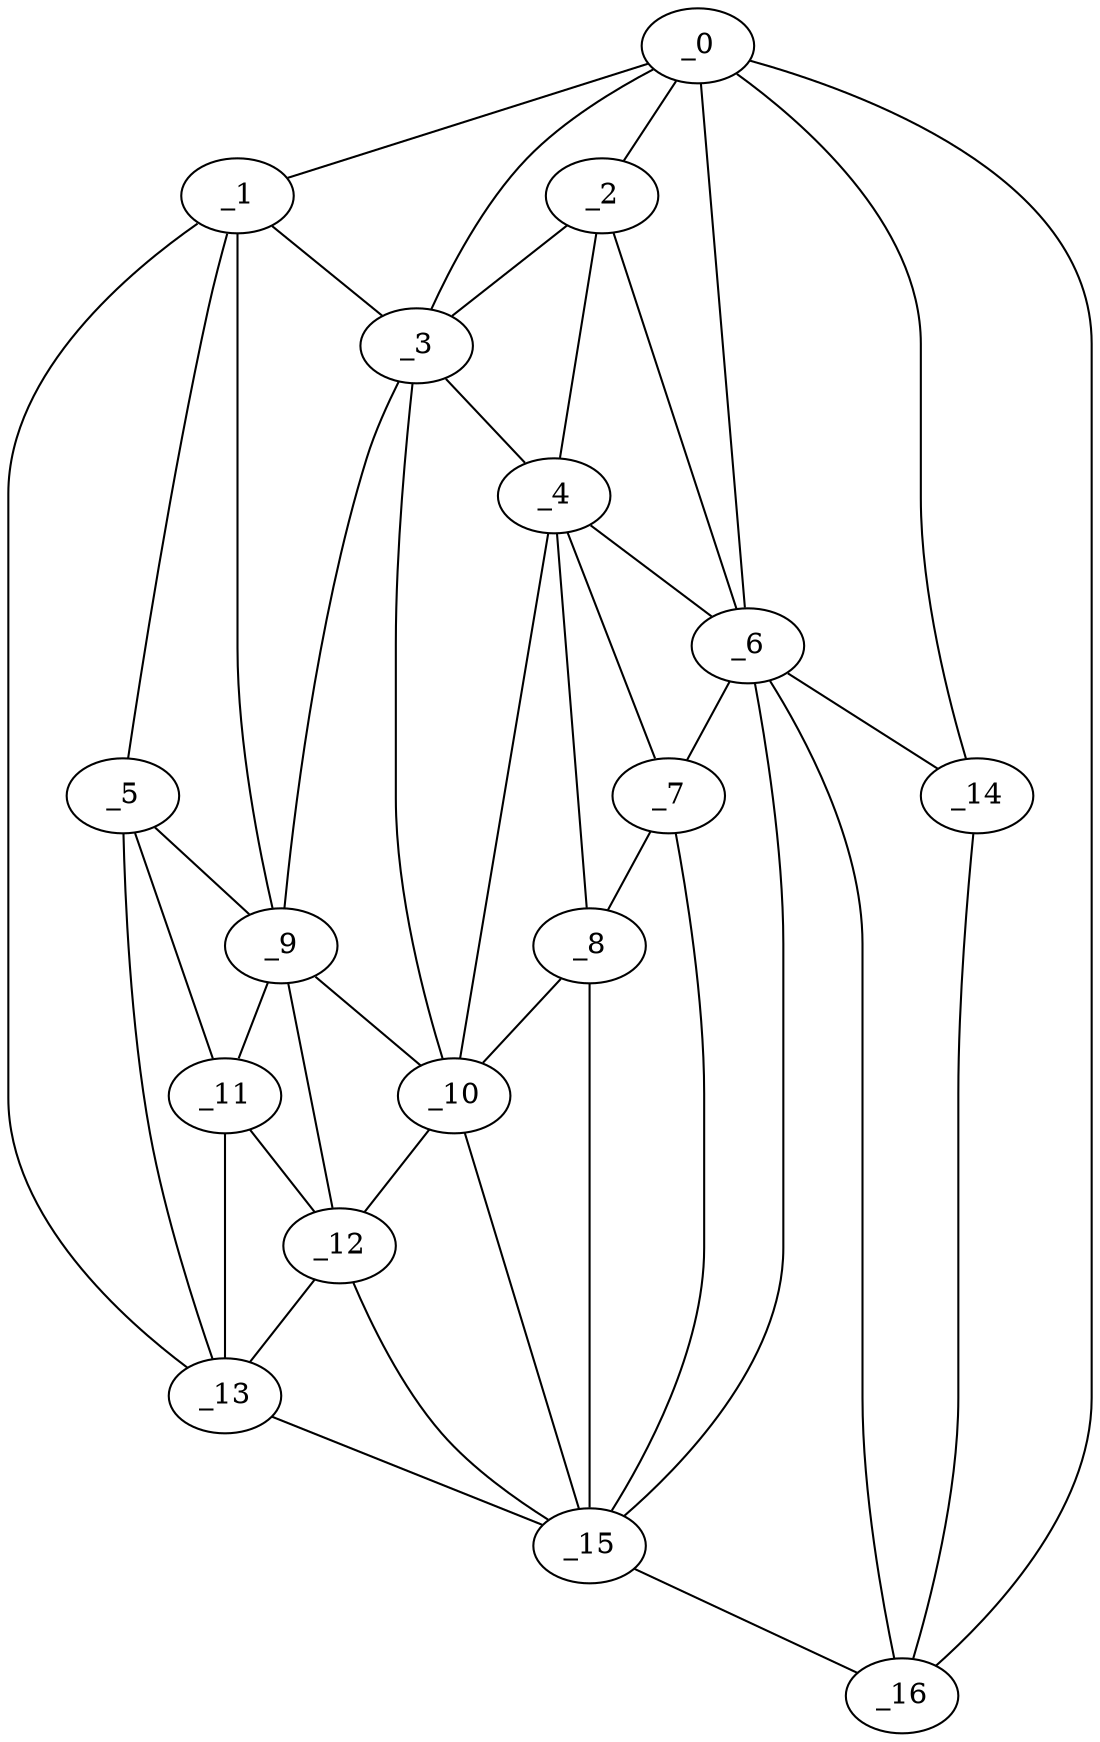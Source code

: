 graph "obj52__5.gxl" {
	_0	 [x=48,
		y=6];
	_1	 [x=49,
		y=125];
	_0 -- _1	 [valence=1];
	_2	 [x=56,
		y=32];
	_0 -- _2	 [valence=2];
	_3	 [x=56,
		y=42];
	_0 -- _3	 [valence=1];
	_6	 [x=76,
		y=31];
	_0 -- _6	 [valence=2];
	_14	 [x=86,
		y=7];
	_0 -- _14	 [valence=2];
	_16	 [x=102,
		y=7];
	_0 -- _16	 [valence=1];
	_1 -- _3	 [valence=2];
	_5	 [x=67,
		y=122];
	_1 -- _5	 [valence=1];
	_9	 [x=82,
		y=90];
	_1 -- _9	 [valence=2];
	_13	 [x=85,
		y=125];
	_1 -- _13	 [valence=1];
	_2 -- _3	 [valence=2];
	_4	 [x=67,
		y=47];
	_2 -- _4	 [valence=2];
	_2 -- _6	 [valence=2];
	_3 -- _4	 [valence=2];
	_3 -- _9	 [valence=1];
	_10	 [x=83,
		y=80];
	_3 -- _10	 [valence=2];
	_4 -- _6	 [valence=2];
	_7	 [x=76,
		y=42];
	_4 -- _7	 [valence=2];
	_8	 [x=80,
		y=54];
	_4 -- _8	 [valence=2];
	_4 -- _10	 [valence=2];
	_5 -- _9	 [valence=2];
	_11	 [x=83,
		y=105];
	_5 -- _11	 [valence=1];
	_5 -- _13	 [valence=2];
	_6 -- _7	 [valence=1];
	_6 -- _14	 [valence=2];
	_15	 [x=101,
		y=44];
	_6 -- _15	 [valence=2];
	_6 -- _16	 [valence=2];
	_7 -- _8	 [valence=1];
	_7 -- _15	 [valence=2];
	_8 -- _10	 [valence=1];
	_8 -- _15	 [valence=2];
	_9 -- _10	 [valence=2];
	_9 -- _11	 [valence=2];
	_12	 [x=85,
		y=99];
	_9 -- _12	 [valence=1];
	_10 -- _12	 [valence=2];
	_10 -- _15	 [valence=1];
	_11 -- _12	 [valence=1];
	_11 -- _13	 [valence=2];
	_12 -- _13	 [valence=1];
	_12 -- _15	 [valence=2];
	_13 -- _15	 [valence=1];
	_14 -- _16	 [valence=1];
	_15 -- _16	 [valence=1];
}
